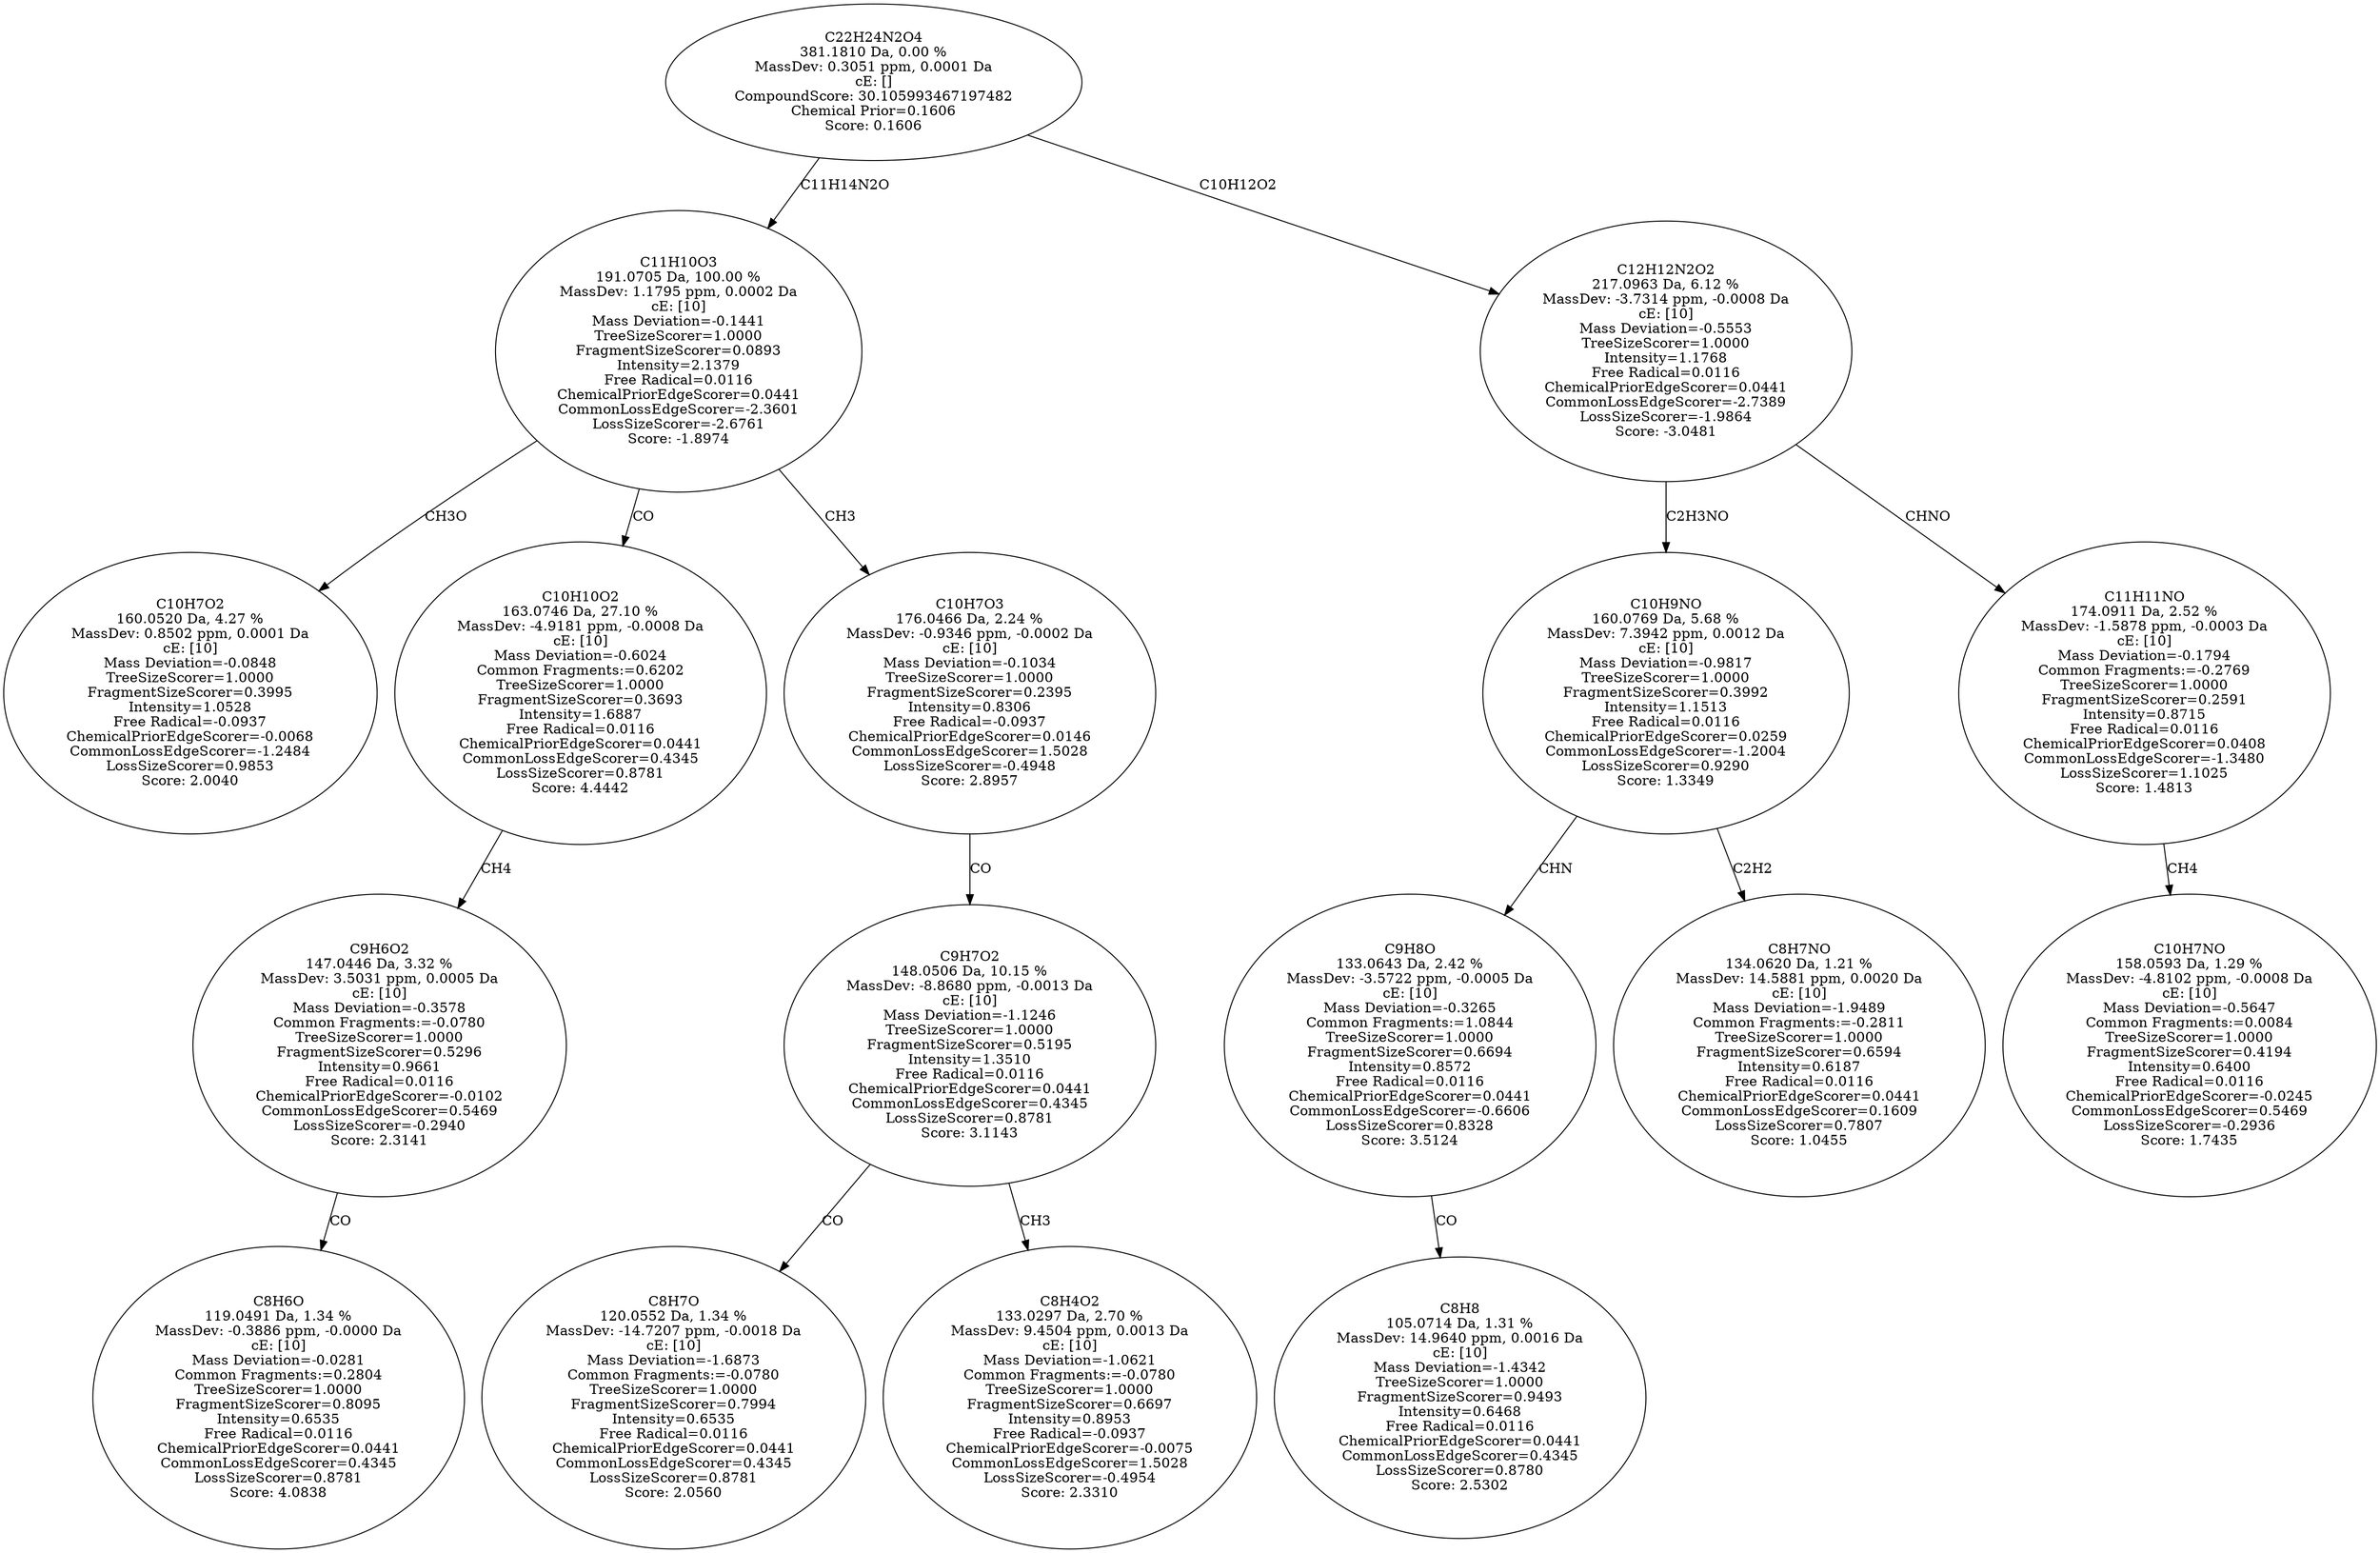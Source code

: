 strict digraph {
v1 [label="C10H7O2\n160.0520 Da, 4.27 %\nMassDev: 0.8502 ppm, 0.0001 Da\ncE: [10]\nMass Deviation=-0.0848\nTreeSizeScorer=1.0000\nFragmentSizeScorer=0.3995\nIntensity=1.0528\nFree Radical=-0.0937\nChemicalPriorEdgeScorer=-0.0068\nCommonLossEdgeScorer=-1.2484\nLossSizeScorer=0.9853\nScore: 2.0040"];
v2 [label="C8H6O\n119.0491 Da, 1.34 %\nMassDev: -0.3886 ppm, -0.0000 Da\ncE: [10]\nMass Deviation=-0.0281\nCommon Fragments:=0.2804\nTreeSizeScorer=1.0000\nFragmentSizeScorer=0.8095\nIntensity=0.6535\nFree Radical=0.0116\nChemicalPriorEdgeScorer=0.0441\nCommonLossEdgeScorer=0.4345\nLossSizeScorer=0.8781\nScore: 4.0838"];
v3 [label="C9H6O2\n147.0446 Da, 3.32 %\nMassDev: 3.5031 ppm, 0.0005 Da\ncE: [10]\nMass Deviation=-0.3578\nCommon Fragments:=-0.0780\nTreeSizeScorer=1.0000\nFragmentSizeScorer=0.5296\nIntensity=0.9661\nFree Radical=0.0116\nChemicalPriorEdgeScorer=-0.0102\nCommonLossEdgeScorer=0.5469\nLossSizeScorer=-0.2940\nScore: 2.3141"];
v4 [label="C10H10O2\n163.0746 Da, 27.10 %\nMassDev: -4.9181 ppm, -0.0008 Da\ncE: [10]\nMass Deviation=-0.6024\nCommon Fragments:=0.6202\nTreeSizeScorer=1.0000\nFragmentSizeScorer=0.3693\nIntensity=1.6887\nFree Radical=0.0116\nChemicalPriorEdgeScorer=0.0441\nCommonLossEdgeScorer=0.4345\nLossSizeScorer=0.8781\nScore: 4.4442"];
v5 [label="C8H7O\n120.0552 Da, 1.34 %\nMassDev: -14.7207 ppm, -0.0018 Da\ncE: [10]\nMass Deviation=-1.6873\nCommon Fragments:=-0.0780\nTreeSizeScorer=1.0000\nFragmentSizeScorer=0.7994\nIntensity=0.6535\nFree Radical=0.0116\nChemicalPriorEdgeScorer=0.0441\nCommonLossEdgeScorer=0.4345\nLossSizeScorer=0.8781\nScore: 2.0560"];
v6 [label="C8H4O2\n133.0297 Da, 2.70 %\nMassDev: 9.4504 ppm, 0.0013 Da\ncE: [10]\nMass Deviation=-1.0621\nCommon Fragments:=-0.0780\nTreeSizeScorer=1.0000\nFragmentSizeScorer=0.6697\nIntensity=0.8953\nFree Radical=-0.0937\nChemicalPriorEdgeScorer=-0.0075\nCommonLossEdgeScorer=1.5028\nLossSizeScorer=-0.4954\nScore: 2.3310"];
v7 [label="C9H7O2\n148.0506 Da, 10.15 %\nMassDev: -8.8680 ppm, -0.0013 Da\ncE: [10]\nMass Deviation=-1.1246\nTreeSizeScorer=1.0000\nFragmentSizeScorer=0.5195\nIntensity=1.3510\nFree Radical=0.0116\nChemicalPriorEdgeScorer=0.0441\nCommonLossEdgeScorer=0.4345\nLossSizeScorer=0.8781\nScore: 3.1143"];
v8 [label="C10H7O3\n176.0466 Da, 2.24 %\nMassDev: -0.9346 ppm, -0.0002 Da\ncE: [10]\nMass Deviation=-0.1034\nTreeSizeScorer=1.0000\nFragmentSizeScorer=0.2395\nIntensity=0.8306\nFree Radical=-0.0937\nChemicalPriorEdgeScorer=0.0146\nCommonLossEdgeScorer=1.5028\nLossSizeScorer=-0.4948\nScore: 2.8957"];
v9 [label="C11H10O3\n191.0705 Da, 100.00 %\nMassDev: 1.1795 ppm, 0.0002 Da\ncE: [10]\nMass Deviation=-0.1441\nTreeSizeScorer=1.0000\nFragmentSizeScorer=0.0893\nIntensity=2.1379\nFree Radical=0.0116\nChemicalPriorEdgeScorer=0.0441\nCommonLossEdgeScorer=-2.3601\nLossSizeScorer=-2.6761\nScore: -1.8974"];
v10 [label="C8H8\n105.0714 Da, 1.31 %\nMassDev: 14.9640 ppm, 0.0016 Da\ncE: [10]\nMass Deviation=-1.4342\nTreeSizeScorer=1.0000\nFragmentSizeScorer=0.9493\nIntensity=0.6468\nFree Radical=0.0116\nChemicalPriorEdgeScorer=0.0441\nCommonLossEdgeScorer=0.4345\nLossSizeScorer=0.8780\nScore: 2.5302"];
v11 [label="C9H8O\n133.0643 Da, 2.42 %\nMassDev: -3.5722 ppm, -0.0005 Da\ncE: [10]\nMass Deviation=-0.3265\nCommon Fragments:=1.0844\nTreeSizeScorer=1.0000\nFragmentSizeScorer=0.6694\nIntensity=0.8572\nFree Radical=0.0116\nChemicalPriorEdgeScorer=0.0441\nCommonLossEdgeScorer=-0.6606\nLossSizeScorer=0.8328\nScore: 3.5124"];
v12 [label="C8H7NO\n134.0620 Da, 1.21 %\nMassDev: 14.5881 ppm, 0.0020 Da\ncE: [10]\nMass Deviation=-1.9489\nCommon Fragments:=-0.2811\nTreeSizeScorer=1.0000\nFragmentSizeScorer=0.6594\nIntensity=0.6187\nFree Radical=0.0116\nChemicalPriorEdgeScorer=0.0441\nCommonLossEdgeScorer=0.1609\nLossSizeScorer=0.7807\nScore: 1.0455"];
v13 [label="C10H9NO\n160.0769 Da, 5.68 %\nMassDev: 7.3942 ppm, 0.0012 Da\ncE: [10]\nMass Deviation=-0.9817\nTreeSizeScorer=1.0000\nFragmentSizeScorer=0.3992\nIntensity=1.1513\nFree Radical=0.0116\nChemicalPriorEdgeScorer=0.0259\nCommonLossEdgeScorer=-1.2004\nLossSizeScorer=0.9290\nScore: 1.3349"];
v14 [label="C10H7NO\n158.0593 Da, 1.29 %\nMassDev: -4.8102 ppm, -0.0008 Da\ncE: [10]\nMass Deviation=-0.5647\nCommon Fragments:=0.0084\nTreeSizeScorer=1.0000\nFragmentSizeScorer=0.4194\nIntensity=0.6400\nFree Radical=0.0116\nChemicalPriorEdgeScorer=-0.0245\nCommonLossEdgeScorer=0.5469\nLossSizeScorer=-0.2936\nScore: 1.7435"];
v15 [label="C11H11NO\n174.0911 Da, 2.52 %\nMassDev: -1.5878 ppm, -0.0003 Da\ncE: [10]\nMass Deviation=-0.1794\nCommon Fragments:=-0.2769\nTreeSizeScorer=1.0000\nFragmentSizeScorer=0.2591\nIntensity=0.8715\nFree Radical=0.0116\nChemicalPriorEdgeScorer=0.0408\nCommonLossEdgeScorer=-1.3480\nLossSizeScorer=1.1025\nScore: 1.4813"];
v16 [label="C12H12N2O2\n217.0963 Da, 6.12 %\nMassDev: -3.7314 ppm, -0.0008 Da\ncE: [10]\nMass Deviation=-0.5553\nTreeSizeScorer=1.0000\nIntensity=1.1768\nFree Radical=0.0116\nChemicalPriorEdgeScorer=0.0441\nCommonLossEdgeScorer=-2.7389\nLossSizeScorer=-1.9864\nScore: -3.0481"];
v17 [label="C22H24N2O4\n381.1810 Da, 0.00 %\nMassDev: 0.3051 ppm, 0.0001 Da\ncE: []\nCompoundScore: 30.105993467197482\nChemical Prior=0.1606\nScore: 0.1606"];
v9 -> v1 [label="CH3O"];
v3 -> v2 [label="CO"];
v4 -> v3 [label="CH4"];
v9 -> v4 [label="CO"];
v7 -> v5 [label="CO"];
v7 -> v6 [label="CH3"];
v8 -> v7 [label="CO"];
v9 -> v8 [label="CH3"];
v17 -> v9 [label="C11H14N2O"];
v11 -> v10 [label="CO"];
v13 -> v11 [label="CHN"];
v13 -> v12 [label="C2H2"];
v16 -> v13 [label="C2H3NO"];
v15 -> v14 [label="CH4"];
v16 -> v15 [label="CHNO"];
v17 -> v16 [label="C10H12O2"];
}